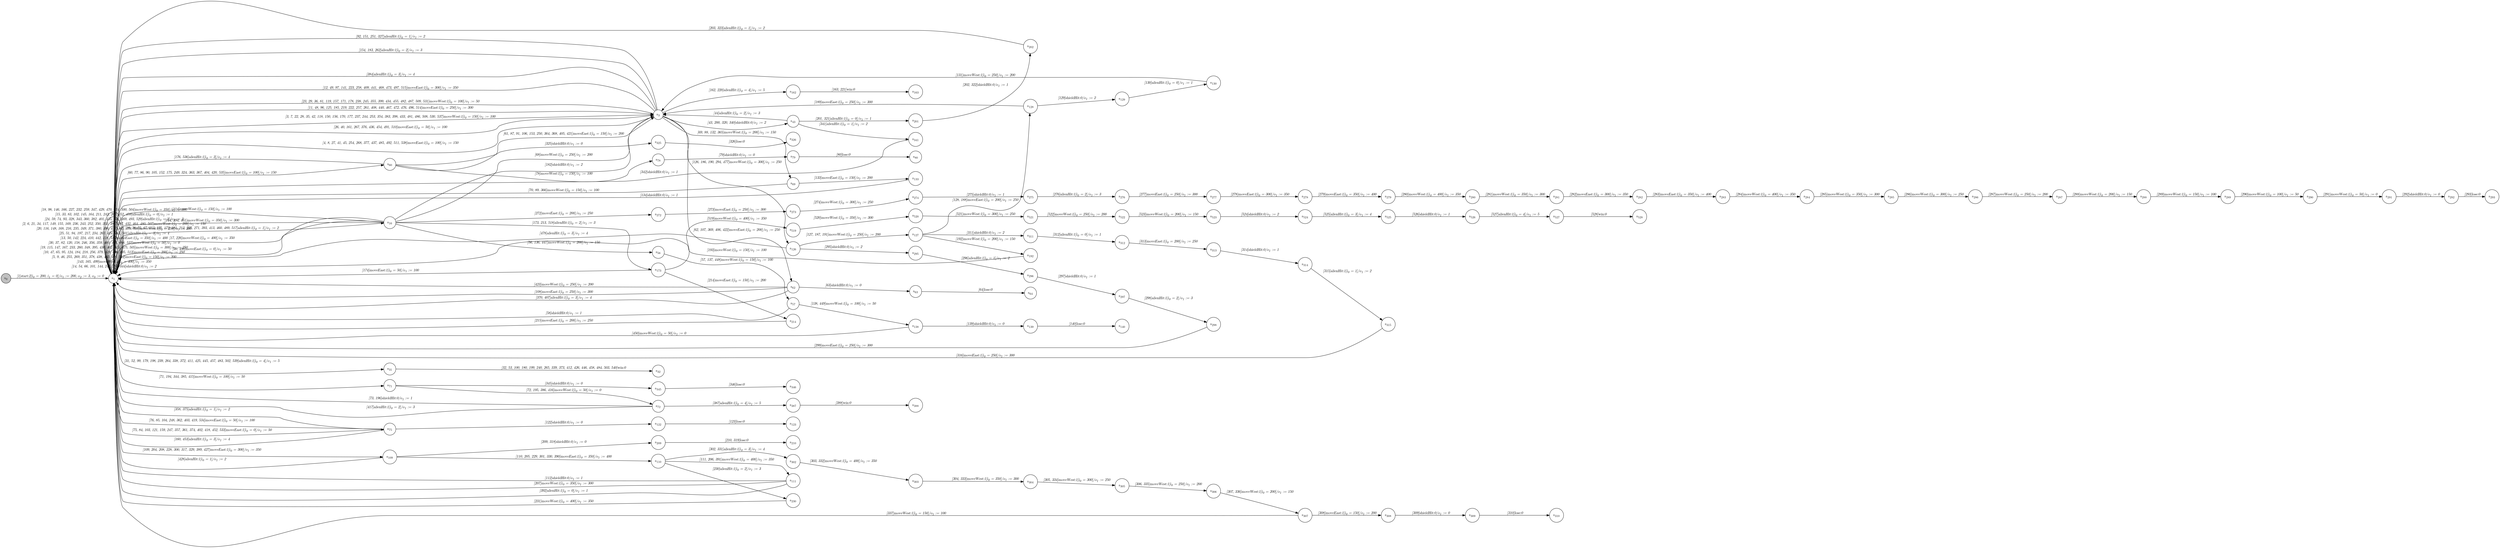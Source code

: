 digraph EFSM{
  graph [rankdir="LR", fontname="Latin Modern Math"];
  node [color="black", fillcolor="white", shape="circle", style="filled", fontname="Latin Modern Math"];
  edge [fontname="Latin Modern Math"];

  s0[fillcolor="gray", label=<s<sub>0</sub>>];
  s1[label=<s<sub>1</sub>>];
  s3[label=<s<sub>3</sub>>];
  s16[label=<s<sub>16</sub>>];
  s31[label=<s<sub>31</sub>>];
  s32[label=<s<sub>32</sub>>];
  s43[label=<s<sub>43</sub>>];
  s56[label=<s<sub>56</sub>>];
  s57[label=<s<sub>57</sub>>];
  s60[label=<s<sub>60</sub>>];
  s62[label=<s<sub>62</sub>>];
  s63[label=<s<sub>63</sub>>];
  s64[label=<s<sub>64</sub>>];
  s69[label=<s<sub>69</sub>>];
  s71[label=<s<sub>71</sub>>];
  s72[label=<s<sub>72</sub>>];
  s75[label=<s<sub>75</sub>>];
  s78[label=<s<sub>78</sub>>];
  s79[label=<s<sub>79</sub>>];
  s80[label=<s<sub>80</sub>>];
  s109[label=<s<sub>109</sub>>];
  s110[label=<s<sub>110</sub>>];
  s111[label=<s<sub>111</sub>>];
  s122[label=<s<sub>122</sub>>];
  s123[label=<s<sub>123</sub>>];
  s126[label=<s<sub>126</sub>>];
  s127[label=<s<sub>127</sub>>];
  s128[label=<s<sub>128</sub>>];
  s129[label=<s<sub>129</sub>>];
  s130[label=<s<sub>130</sub>>];
  s133[label=<s<sub>133</sub>>];
  s138[label=<s<sub>138</sub>>];
  s139[label=<s<sub>139</sub>>];
  s140[label=<s<sub>140</sub>>];
  s162[label=<s<sub>162</sub>>];
  s163[label=<s<sub>163</sub>>];
  s173[label=<s<sub>173</sub>>];
  s192[label=<s<sub>192</sub>>];
  s201[label=<s<sub>201</sub>>];
  s202[label=<s<sub>202</sub>>];
  s209[label=<s<sub>209</sub>>];
  s210[label=<s<sub>210</sub>>];
  s214[label=<s<sub>214</sub>>];
  s230[label=<s<sub>230</sub>>];
  s272[label=<s<sub>272</sub>>];
  s273[label=<s<sub>273</sub>>];
  s274[label=<s<sub>274</sub>>];
  s275[label=<s<sub>275</sub>>];
  s276[label=<s<sub>276</sub>>];
  s277[label=<s<sub>277</sub>>];
  s278[label=<s<sub>278</sub>>];
  s279[label=<s<sub>279</sub>>];
  s280[label=<s<sub>280</sub>>];
  s281[label=<s<sub>281</sub>>];
  s282[label=<s<sub>282</sub>>];
  s283[label=<s<sub>283</sub>>];
  s284[label=<s<sub>284</sub>>];
  s285[label=<s<sub>285</sub>>];
  s286[label=<s<sub>286</sub>>];
  s287[label=<s<sub>287</sub>>];
  s288[label=<s<sub>288</sub>>];
  s289[label=<s<sub>289</sub>>];
  s290[label=<s<sub>290</sub>>];
  s291[label=<s<sub>291</sub>>];
  s292[label=<s<sub>292</sub>>];
  s293[label=<s<sub>293</sub>>];
  s295[label=<s<sub>295</sub>>];
  s296[label=<s<sub>296</sub>>];
  s297[label=<s<sub>297</sub>>];
  s298[label=<s<sub>298</sub>>];
  s302[label=<s<sub>302</sub>>];
  s303[label=<s<sub>303</sub>>];
  s304[label=<s<sub>304</sub>>];
  s305[label=<s<sub>305</sub>>];
  s306[label=<s<sub>306</sub>>];
  s307[label=<s<sub>307</sub>>];
  s308[label=<s<sub>308</sub>>];
  s309[label=<s<sub>309</sub>>];
  s310[label=<s<sub>310</sub>>];
  s311[label=<s<sub>311</sub>>];
  s312[label=<s<sub>312</sub>>];
  s313[label=<s<sub>313</sub>>];
  s314[label=<s<sub>314</sub>>];
  s315[label=<s<sub>315</sub>>];
  s325[label=<s<sub>325</sub>>];
  s326[label=<s<sub>326</sub>>];
  s341[label=<s<sub>341</sub>>];
  s345[label=<s<sub>345</sub>>];
  s346[label=<s<sub>346</sub>>];
  s387[label=<s<sub>387</sub>>];
  s388[label=<s<sub>388</sub>>];
  s519[label=<s<sub>519</sub>>];
  s520[label=<s<sub>520</sub>>];
  s521[label=<s<sub>521</sub>>];
  s522[label=<s<sub>522</sub>>];
  s523[label=<s<sub>523</sub>>];
  s524[label=<s<sub>524</sub>>];
  s525[label=<s<sub>525</sub>>];
  s526[label=<s<sub>526</sub>>];
  s527[label=<s<sub>527</sub>>];
  s528[label=<s<sub>528</sub>>];

  s0->s1[label=<<i> [1]start:2&#91;i<sub>0</sub> = 200, i<sub>1</sub> = 0&#93;/o<sub>1</sub> := 200, o<sub>2</sub> := 3, o<sub>3</sub> := 0</i>>];
  s16->s1[label=<<i> [17, 226]moveWest:1&#91;i<sub>0</sub> = 400&#93;/o<sub>1</sub> := 350</i>>];
  s16->s1[label=<<i> [39, 490]moveEast:1&#91;i<sub>0</sub> = 0&#93;/o<sub>1</sub> := 50</i>>];
  s43->s3[label=<<i> [44]alienHit:1&#91;i<sub>0</sub> = 2&#93;/o<sub>1</sub> := 3</i>>];
  s3->s1[label=<<i> [4, 8, 27, 41, 45, 254, 268, 377, 437, 485, 492, 511, 538]moveEast:1&#91;i<sub>0</sub> = 100&#93;/o<sub>1</sub> := 150</i>>];
  s57->s1[label=<<i> [58]shieldHit:0/o<sub>1</sub> := 1</i>>];
  s62->s63[label=<<i> [63]shieldHit:0/o<sub>1</sub> := 0</i>>];
  s63->s64[label=<<i> [64]lose:0</i>>];
  s16->s3[label=<<i> [68]moveWest:1&#91;i<sub>0</sub> = 250&#93;/o<sub>1</sub> := 200</i>>];
  s69->s1[label=<<i> [70, 89, 366]moveWest:1&#91;i<sub>0</sub> = 150&#93;/o<sub>1</sub> := 100</i>>];
  s72->s1[label=<<i> [73, 196]shieldHit:0/o<sub>1</sub> := 1</i>>];
  s60->s78[label=<<i> [78]moveWest:1&#91;i<sub>0</sub> = 150&#93;/o<sub>1</sub> := 100</i>>];
  s78->s79[label=<<i> [79]shieldHit:0/o<sub>1</sub> := 0</i>>];
  s79->s80[label=<<i> [80]lose:0</i>>];
  s62->s1[label=<<i> [108]moveEast:1&#91;i<sub>0</sub> = 250&#93;/o<sub>1</sub> := 300</i>>];
  s111->s1[label=<<i> [112]shieldHit:0/o<sub>1</sub> := 1</i>>];
  s75->s122[label=<<i> [122]shieldHit:0/o<sub>1</sub> := 0</i>>];
  s122->s123[label=<<i> [123]lose:0</i>>];
  s127->s128[label=<<i> [128, 188]moveEast:1&#91;i<sub>0</sub> = 200&#93;/o<sub>1</sub> := 250</i>>];
  s128->s129[label=<<i> [129]shieldHit:0/o<sub>1</sub> := 2</i>>];
  s129->s130[label=<<i> [130]alienHit:1&#91;i<sub>0</sub> = 0&#93;/o<sub>1</sub> := 1</i>>];
  s130->s3[label=<<i> [131]moveWest:1&#91;i<sub>0</sub> = 250&#93;/o<sub>1</sub> := 200</i>>];
  s69->s133[label=<<i> [133]moveEast:1&#91;i<sub>0</sub> = 150&#93;/o<sub>1</sub> := 200</i>>];
  s133->s1[label=<<i> [134]shieldHit:0/o<sub>1</sub> := 1</i>>];
  s57->s138[label=<<i> [138, 449]moveWest:1&#91;i<sub>0</sub> = 100&#93;/o<sub>1</sub> := 50</i>>];
  s138->s139[label=<<i> [139]shieldHit:0/o<sub>1</sub> := 0</i>>];
  s139->s140[label=<<i> [140]lose:0</i>>];
  s1->s1[label=<<i> [14, 54, 66, 101, 144, 241, 270, 444]shieldHit:0/o<sub>1</sub> := 2</i>>];
  s75->s1[label=<<i> [160, 453]alienHit:1&#91;i<sub>0</sub> = 3&#93;/o<sub>1</sub> := 4</i>>];
  s3->s162[label=<<i> [162, 220]alienHit:1&#91;i<sub>0</sub> = 4&#93;/o<sub>1</sub> := 5</i>>];
  s162->s163[label=<<i> [163, 221]win:0</i>>];
  s1->s1[label=<<i> [143, 165, 499]moveWest:1&#91;i<sub>0</sub> = 400&#93;/o<sub>1</sub> := 350</i>>];
  s1->s16[label=<<i> [16, 38, 55, 67, 113, 135, 172, 181, 212, 225, 271, 393, 413, 460, 489, 517]alienHit:1&#91;i<sub>0</sub> = 1&#93;/o<sub>1</sub> := 2</i>>];
  s16->s173[label=<<i> [173, 213, 518]alienHit:1&#91;i<sub>0</sub> = 2&#93;/o<sub>1</sub> := 3</i>>];
  s173->s1[label=<<i> [174]moveEast:1&#91;i<sub>0</sub> = 50&#93;/o<sub>1</sub> := 100</i>>];
  s60->s1[label=<<i> [176, 536]alienHit:1&#91;i<sub>0</sub> = 3&#93;/o<sub>1</sub> := 4</i>>];
  s16->s3[label=<<i> [182]shieldHit:0/o<sub>1</sub> := 2</i>>];
  s126->s127[label=<<i> [127, 187, 191]moveWest:1&#91;i<sub>0</sub> = 250&#93;/o<sub>1</sub> := 200</i>>];
  s128->s3[label=<<i> [189]moveEast:1&#91;i<sub>0</sub> = 250&#93;/o<sub>1</sub> := 300</i>>];
  s127->s192[label=<<i> [192]moveWest:1&#91;i<sub>0</sub> = 200&#93;/o<sub>1</sub> := 150</i>>];
  s192->s1[label=<<i> [193]moveWest:1&#91;i<sub>0</sub> = 150&#93;/o<sub>1</sub> := 100</i>>];
  s43->s201[label=<<i> [201, 321]alienHit:1&#91;i<sub>0</sub> = 0&#93;/o<sub>1</sub> := 1</i>>];
  s201->s202[label=<<i> [202, 322]shieldHit:0/o<sub>1</sub> := 1</i>>];
  s202->s1[label=<<i> [203, 323]alienHit:1&#91;i<sub>0</sub> = 1&#93;/o<sub>1</sub> := 2</i>>];
  s111->s1[label=<<i> [207]moveWest:1&#91;i<sub>0</sub> = 350&#93;/o<sub>1</sub> := 300</i>>];
  s109->s209[label=<<i> [209, 318]shieldHit:0/o<sub>1</sub> := 0</i>>];
  s209->s210[label=<<i> [210, 319]lose:0</i>>];
  s173->s214[label=<<i> [214]moveEast:1&#91;i<sub>0</sub> = 150&#93;/o<sub>1</sub> := 200</i>>];
  s214->s1[label=<<i> [215]moveEast:1&#91;i<sub>0</sub> = 200&#93;/o<sub>1</sub> := 250</i>>];
  s110->s230[label=<<i> [230]alienHit:1&#91;i<sub>0</sub> = 2&#93;/o<sub>1</sub> := 3</i>>];
  s230->s1[label=<<i> [231]moveWest:1&#91;i<sub>0</sub> = 400&#93;/o<sub>1</sub> := 350</i>>];
  s3->s1[label=<<i> [92, 151, 251, 327]alienHit:1&#91;i<sub>0</sub> = 1&#93;/o<sub>1</sub> := 2</i>>];
  s3->s1[label=<<i> [154, 183, 262]alienHit:1&#91;i<sub>0</sub> = 2&#93;/o<sub>1</sub> := 3</i>>];
  s16->s272[label=<<i> [272]moveEast:1&#91;i<sub>0</sub> = 200&#93;/o<sub>1</sub> := 250</i>>];
  s272->s273[label=<<i> [273]moveEast:1&#91;i<sub>0</sub> = 250&#93;/o<sub>1</sub> := 300</i>>];
  s273->s274[label=<<i> [274]moveWest:1&#91;i<sub>0</sub> = 300&#93;/o<sub>1</sub> := 250</i>>];
  s274->s275[label=<<i> [275]shieldHit:0/o<sub>1</sub> := 1</i>>];
  s275->s276[label=<<i> [276]alienHit:1&#91;i<sub>0</sub> = 2&#93;/o<sub>1</sub> := 3</i>>];
  s276->s277[label=<<i> [277]moveEast:1&#91;i<sub>0</sub> = 250&#93;/o<sub>1</sub> := 300</i>>];
  s277->s278[label=<<i> [278]moveEast:1&#91;i<sub>0</sub> = 300&#93;/o<sub>1</sub> := 350</i>>];
  s278->s279[label=<<i> [279]moveEast:1&#91;i<sub>0</sub> = 350&#93;/o<sub>1</sub> := 400</i>>];
  s279->s280[label=<<i> [280]moveWest:1&#91;i<sub>0</sub> = 400&#93;/o<sub>1</sub> := 350</i>>];
  s280->s281[label=<<i> [281]moveWest:1&#91;i<sub>0</sub> = 350&#93;/o<sub>1</sub> := 300</i>>];
  s281->s282[label=<<i> [282]moveEast:1&#91;i<sub>0</sub> = 300&#93;/o<sub>1</sub> := 350</i>>];
  s282->s283[label=<<i> [283]moveEast:1&#91;i<sub>0</sub> = 350&#93;/o<sub>1</sub> := 400</i>>];
  s283->s284[label=<<i> [284]moveWest:1&#91;i<sub>0</sub> = 400&#93;/o<sub>1</sub> := 350</i>>];
  s284->s285[label=<<i> [285]moveWest:1&#91;i<sub>0</sub> = 350&#93;/o<sub>1</sub> := 300</i>>];
  s285->s286[label=<<i> [286]moveWest:1&#91;i<sub>0</sub> = 300&#93;/o<sub>1</sub> := 250</i>>];
  s286->s287[label=<<i> [287]moveWest:1&#91;i<sub>0</sub> = 250&#93;/o<sub>1</sub> := 200</i>>];
  s287->s288[label=<<i> [288]moveWest:1&#91;i<sub>0</sub> = 200&#93;/o<sub>1</sub> := 150</i>>];
  s288->s289[label=<<i> [289]moveWest:1&#91;i<sub>0</sub> = 150&#93;/o<sub>1</sub> := 100</i>>];
  s289->s290[label=<<i> [290]moveWest:1&#91;i<sub>0</sub> = 100&#93;/o<sub>1</sub> := 50</i>>];
  s290->s291[label=<<i> [291]moveWest:1&#91;i<sub>0</sub> = 50&#93;/o<sub>1</sub> := 0</i>>];
  s291->s292[label=<<i> [292]shieldHit:0/o<sub>1</sub> := 0</i>>];
  s292->s293[label=<<i> [293]lose:0</i>>];
  s126->s295[label=<<i> [295]shieldHit:0/o<sub>1</sub> := 2</i>>];
  s295->s296[label=<<i> [296]alienHit:1&#91;i<sub>0</sub> = 1&#93;/o<sub>1</sub> := 2</i>>];
  s296->s297[label=<<i> [297]shieldHit:0/o<sub>1</sub> := 1</i>>];
  s297->s298[label=<<i> [298]alienHit:1&#91;i<sub>0</sub> = 2&#93;/o<sub>1</sub> := 3</i>>];
  s298->s1[label=<<i> [299]moveEast:1&#91;i<sub>0</sub> = 250&#93;/o<sub>1</sub> := 300</i>>];
  s109->s110[label=<<i> [110, 205, 229, 301, 330, 390]moveEast:1&#91;i<sub>0</sub> = 350&#93;/o<sub>1</sub> := 400</i>>];
  s110->s302[label=<<i> [302, 331]alienHit:1&#91;i<sub>0</sub> = 3&#93;/o<sub>1</sub> := 4</i>>];
  s302->s303[label=<<i> [303, 332]moveWest:1&#91;i<sub>0</sub> = 400&#93;/o<sub>1</sub> := 350</i>>];
  s303->s304[label=<<i> [304, 333]moveWest:1&#91;i<sub>0</sub> = 350&#93;/o<sub>1</sub> := 300</i>>];
  s304->s305[label=<<i> [305, 334]moveWest:1&#91;i<sub>0</sub> = 300&#93;/o<sub>1</sub> := 250</i>>];
  s305->s306[label=<<i> [306, 335]moveWest:1&#91;i<sub>0</sub> = 250&#93;/o<sub>1</sub> := 200</i>>];
  s306->s307[label=<<i> [307, 336]moveWest:1&#91;i<sub>0</sub> = 200&#93;/o<sub>1</sub> := 150</i>>];
  s307->s308[label=<<i> [308]moveEast:1&#91;i<sub>0</sub> = 150&#93;/o<sub>1</sub> := 200</i>>];
  s308->s309[label=<<i> [309]shieldHit:0/o<sub>1</sub> := 0</i>>];
  s309->s310[label=<<i> [310]lose:0</i>>];
  s127->s311[label=<<i> [311]shieldHit:0/o<sub>1</sub> := 2</i>>];
  s311->s312[label=<<i> [312]alienHit:1&#91;i<sub>0</sub> = 0&#93;/o<sub>1</sub> := 1</i>>];
  s312->s313[label=<<i> [313]moveEast:1&#91;i<sub>0</sub> = 200&#93;/o<sub>1</sub> := 250</i>>];
  s313->s314[label=<<i> [314]shieldHit:0/o<sub>1</sub> := 1</i>>];
  s314->s315[label=<<i> [315]alienHit:1&#91;i<sub>0</sub> = 1&#93;/o<sub>1</sub> := 2</i>>];
  s315->s1[label=<<i> [316]moveEast:1&#91;i<sub>0</sub> = 250&#93;/o<sub>1</sub> := 300</i>>];
  s1->s109[label=<<i> [109, 204, 208, 228, 300, 317, 329, 389, 427]moveEast:1&#91;i<sub>0</sub> = 300&#93;/o<sub>1</sub> := 350</i>>];
  s60->s325[label=<<i> [325]shieldHit:0/o<sub>1</sub> := 0</i>>];
  s325->s326[label=<<i> [326]lose:0</i>>];
  s307->s1[label=<<i> [337]moveWest:1&#91;i<sub>0</sub> = 150&#93;/o<sub>1</sub> := 100</i>>];
  s3->s43[label=<<i> [43, 200, 320, 340]shieldHit:0/o<sub>1</sub> := 2</i>>];
  s43->s341[label=<<i> [341]alienHit:1&#91;i<sub>0</sub> = 1&#93;/o<sub>1</sub> := 2</i>>];
  s341->s1[label=<<i> [342]shieldHit:0/o<sub>1</sub> := 1</i>>];
  s71->s345[label=<<i> [345]shieldHit:0/o<sub>1</sub> := 0</i>>];
  s345->s346[label=<<i> [346]lose:0</i>>];
  s75->s1[label=<<i> [358, 375]alienHit:1&#91;i<sub>0</sub> = 1&#93;/o<sub>1</sub> := 2</i>>];
  s3->s69[label=<<i> [69, 88, 132, 365]moveWest:1&#91;i<sub>0</sub> = 200&#93;/o<sub>1</sub> := 150</i>>];
  s62->s1[label=<<i> [370, 407]alienHit:1&#91;i<sub>0</sub> = 3&#93;/o<sub>1</sub> := 4</i>>];
  s1->s1[label=<<i> [5, 9, 46, 255, 269, 351, 378, 438, 465, 494, 512]moveEast:1&#91;i<sub>0</sub> = 150&#93;/o<sub>1</sub> := 200</i>>];
  s1->s1[label=<<i> [10, 47, 65, 95, 124, 184, 218, 256, 379, 439, 466, 495, 513]moveEast:1&#91;i<sub>0</sub> = 200&#93;/o<sub>1</sub> := 250</i>>];
  s3->s1[label=<<i> [384]alienHit:1&#91;i<sub>0</sub> = 3&#93;/o<sub>1</sub> := 4</i>>];
  s1->s71[label=<<i> [71, 194, 344, 385, 415]moveWest:1&#91;i<sub>0</sub> = 100&#93;/o<sub>1</sub> := 50</i>>];
  s71->s72[label=<<i> [72, 195, 386, 416]moveWest:1&#91;i<sub>0</sub> = 50&#93;/o<sub>1</sub> := 0</i>>];
  s72->s387[label=<<i> [387]alienHit:1&#91;i<sub>0</sub> = 4&#93;/o<sub>1</sub> := 5</i>>];
  s387->s388[label=<<i> [388]win:0</i>>];
  s110->s111[label=<<i> [111, 206, 391]moveWest:1&#91;i<sub>0</sub> = 400&#93;/o<sub>1</sub> := 350</i>>];
  s111->s1[label=<<i> [392]alienHit:1&#91;i<sub>0</sub> = 0&#93;/o<sub>1</sub> := 1</i>>];
  s1->s1[label=<<i> [19, 115, 147, 167, 233, 260, 348, 395, 430, 462, 471, 475, 505]moveWest:1&#91;i<sub>0</sub> = 300&#93;/o<sub>1</sub> := 250</i>>];
  s1->s1[label=<<i> [30, 37, 82, 120, 158, 246, 356, 359, 400, 456, 488, 532]moveWest:1&#91;i<sub>0</sub> = 50&#93;/o<sub>1</sub> := 0</i>>];
  s75->s1[label=<<i> [76, 85, 104, 248, 362, 403, 419, 534]moveEast:1&#91;i<sub>0</sub> = 50&#93;/o<sub>1</sub> := 100</i>>];
  s1->s60[label=<<i> [60, 77, 86, 90, 105, 152, 175, 249, 324, 363, 367, 404, 420, 535]moveEast:1&#91;i<sub>0</sub> = 100&#93;/o<sub>1</sub> := 150</i>>];
  s60->s3[label=<<i> [61, 87, 91, 106, 153, 250, 364, 368, 405, 421]moveEast:1&#91;i<sub>0</sub> = 150&#93;/o<sub>1</sub> := 200</i>>];
  s3->s62[label=<<i> [62, 107, 369, 406, 422]moveEast:1&#91;i<sub>0</sub> = 200&#93;/o<sub>1</sub> := 250</i>>];
  s1->s3[label=<<i> [11, 48, 96, 125, 185, 219, 222, 257, 261, 408, 440, 467, 472, 476, 496, 514]moveEast:1&#91;i<sub>0</sub> = 250&#93;/o<sub>1</sub> := 300</i>>];
  s3->s1[label=<<i> [12, 49, 97, 141, 223, 258, 409, 441, 468, 473, 497, 515]moveEast:1&#91;i<sub>0</sub> = 300&#93;/o<sub>1</sub> := 350</i>>];
  s1->s1[label=<<i> [13, 50, 142, 224, 410, 442, 498, 516]moveEast:1&#91;i<sub>0</sub> = 350&#93;/o<sub>1</sub> := 400</i>>];
  s16->s1[label=<<i> [414]moveWest:1&#91;i<sub>0</sub> = 150&#93;/o<sub>1</sub> := 100</i>>];
  s72->s1[label=<<i> [417]alienHit:1&#91;i<sub>0</sub> = 2&#93;/o<sub>1</sub> := 3</i>>];
  s1->s75[label=<<i> [75, 84, 103, 121, 159, 247, 357, 361, 374, 402, 418, 452, 533]moveEast:1&#91;i<sub>0</sub> = 0&#93;/o<sub>1</sub> := 50</i>>];
  s62->s1[label=<<i> [423]moveWest:1&#91;i<sub>0</sub> = 250&#93;/o<sub>1</sub> := 200</i>>];
  s1->s1[label=<<i> [25, 51, 94, 197, 217, 234, 263, 424, 443, 501]alienHit:1&#91;i<sub>0</sub> = 3&#93;/o<sub>1</sub> := 4</i>>];
  s109->s1[label=<<i> [428]alienHit:1&#91;i<sub>0</sub> = 1&#93;/o<sub>1</sub> := 2</i>>];
  s1->s1[label=<<i> [20, 116, 148, 168, 216, 235, 349, 371, 380, 396, 431, 463, 479, 506]moveWest:1&#91;i<sub>0</sub> = 250&#93;/o<sub>1</sub> := 200</i>>];
  s1->s1[label=<<i> [2, 6, 21, 34, 117, 149, 155, 169, 236, 243, 252, 350, 353, 381, 397, 432, 464, 480, 507]moveWest:1&#91;i<sub>0</sub> = 200&#93;/o<sub>1</sub> := 150</i>>];
  s1->s3[label=<<i> [3, 7, 22, 28, 35, 42, 118, 150, 156, 170, 177, 237, 244, 253, 354, 383, 398, 433, 481, 486, 508, 530, 537]moveWest:1&#91;i<sub>0</sub> = 150&#93;/o<sub>1</sub> := 100</i>>];
  s1->s1[label=<<i> [24, 59, 74, 93, 328, 343, 360, 382, 401, 435, 451, 469, 493, 529]alienHit:1&#91;i<sub>0</sub> = 2&#93;/o<sub>1</sub> := 3</i>>];
  s1->s3[label=<<i> [26, 40, 161, 267, 376, 436, 454, 491, 510]moveEast:1&#91;i<sub>0</sub> = 50&#93;/o<sub>1</sub> := 100</i>>];
  s16->s56[label=<<i> [56, 136, 447]moveWest:1&#91;i<sub>0</sub> = 200&#93;/o<sub>1</sub> := 150</i>>];
  s56->s57[label=<<i> [57, 137, 448]moveWest:1&#91;i<sub>0</sub> = 150&#93;/o<sub>1</sub> := 100</i>>];
  s138->s1[label=<<i> [450]moveWest:1&#91;i<sub>0</sub> = 50&#93;/o<sub>1</sub> := 0</i>>];
  s1->s31[label=<<i> [31, 52, 99, 179, 198, 239, 264, 338, 372, 411, 425, 445, 457, 483, 502, 539]alienHit:1&#91;i<sub>0</sub> = 4&#93;/o<sub>1</sub> := 5</i>>];
  s31->s32[label=<<i> [32, 53, 100, 180, 199, 240, 265, 339, 373, 412, 426, 446, 458, 484, 503, 540]win:0</i>>];
  s1->s1[label=<<i> [15, 33, 83, 102, 145, 164, 211, 242, 266, 352, 459]alienHit:1&#91;i<sub>0</sub> = 0&#93;/o<sub>1</sub> := 1</i>>];
  s16->s1[label=<<i> [114, 394, 461]moveWest:1&#91;i<sub>0</sub> = 350&#93;/o<sub>1</sub> := 300</i>>];
  s1->s1[label=<<i> [18, 98, 146, 166, 227, 232, 259, 347, 429, 470, 474, 500, 504]moveWest:1&#91;i<sub>0</sub> = 350&#93;/o<sub>1</sub> := 300</i>>];
  s3->s126[label=<<i> [126, 186, 190, 294, 477]moveWest:1&#91;i<sub>0</sub> = 300&#93;/o<sub>1</sub> := 250</i>>];
  s126->s1[label=<<i> [478]alienHit:1&#91;i<sub>0</sub> = 3&#93;/o<sub>1</sub> := 4</i>>];
  s3->s1[label=<<i> [23, 29, 36, 81, 119, 157, 171, 178, 238, 245, 355, 399, 434, 455, 482, 487, 509, 531]moveWest:1&#91;i<sub>0</sub> = 100&#93;/o<sub>1</sub> := 50</i>>];
  s173->s519[label=<<i> [519]moveWest:1&#91;i<sub>0</sub> = 400&#93;/o<sub>1</sub> := 350</i>>];
  s519->s520[label=<<i> [520]moveWest:1&#91;i<sub>0</sub> = 350&#93;/o<sub>1</sub> := 300</i>>];
  s520->s521[label=<<i> [521]moveWest:1&#91;i<sub>0</sub> = 300&#93;/o<sub>1</sub> := 250</i>>];
  s521->s522[label=<<i> [522]moveWest:1&#91;i<sub>0</sub> = 250&#93;/o<sub>1</sub> := 200</i>>];
  s522->s523[label=<<i> [523]moveWest:1&#91;i<sub>0</sub> = 200&#93;/o<sub>1</sub> := 150</i>>];
  s523->s524[label=<<i> [524]shieldHit:0/o<sub>1</sub> := 2</i>>];
  s524->s525[label=<<i> [525]alienHit:1&#91;i<sub>0</sub> = 3&#93;/o<sub>1</sub> := 4</i>>];
  s525->s526[label=<<i> [526]shieldHit:0/o<sub>1</sub> := 1</i>>];
  s526->s527[label=<<i> [527]alienHit:1&#91;i<sub>0</sub> = 4&#93;/o<sub>1</sub> := 5</i>>];
  s527->s528[label=<<i> [528]win:0</i>>];
}